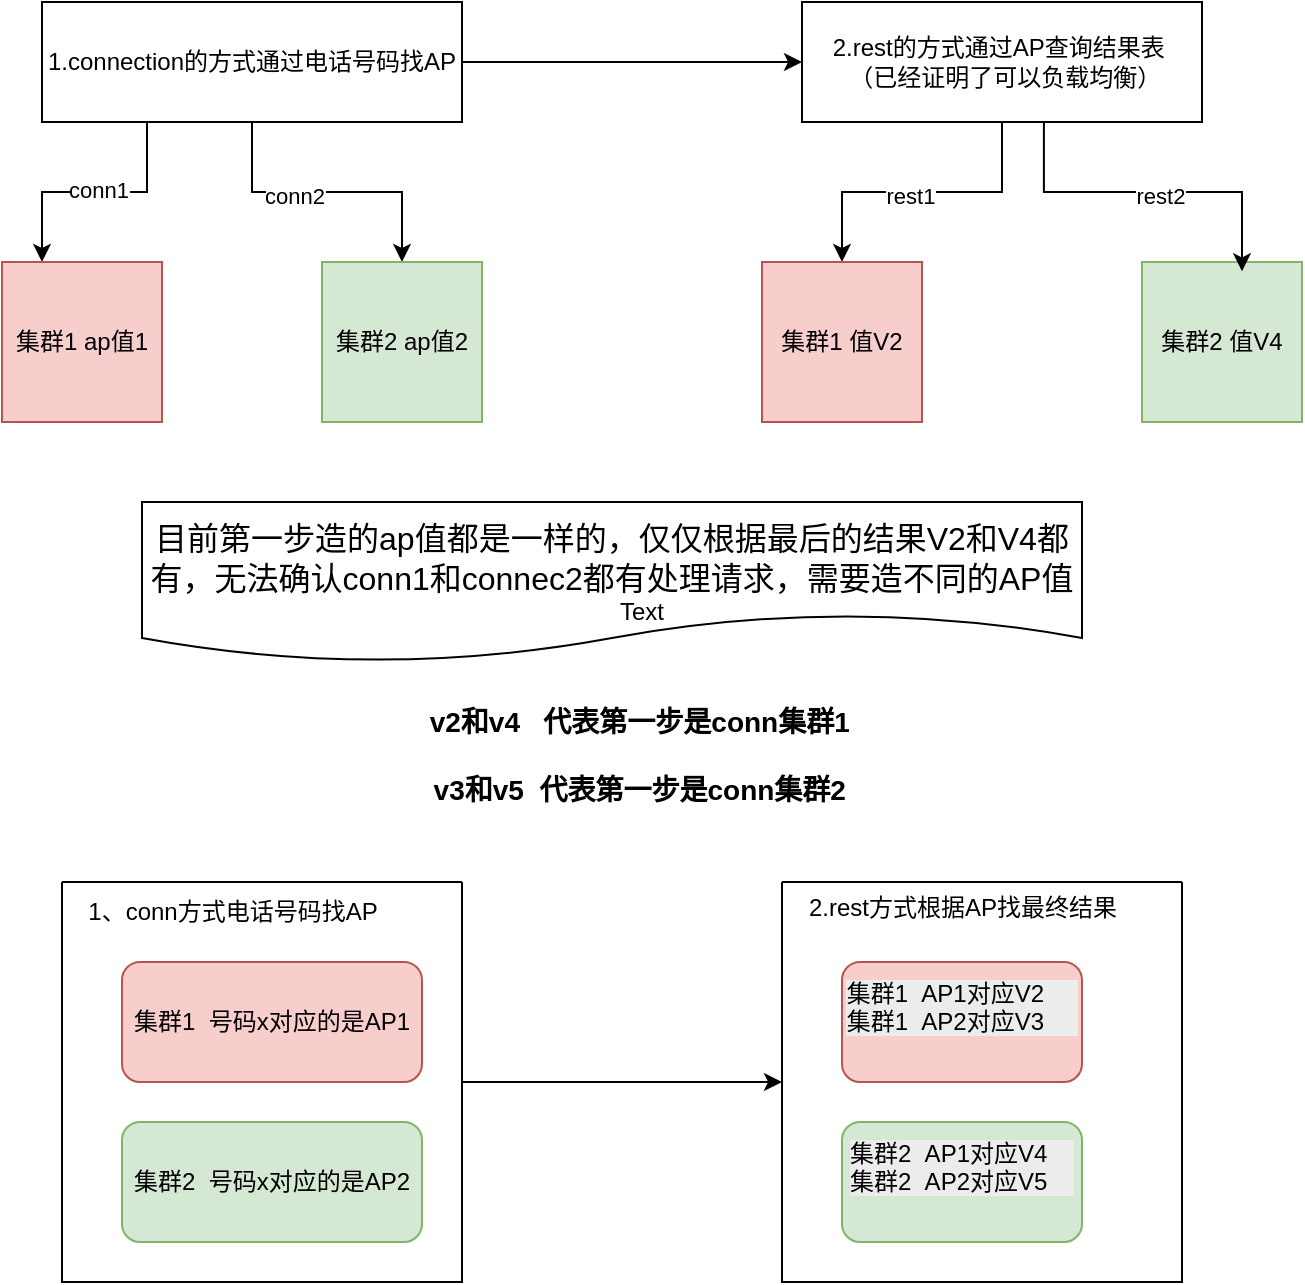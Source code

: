<mxfile version="26.2.12">
  <diagram name="第 1 页" id="8o7UcqT5gR5OmiEXhHoG">
    <mxGraphModel dx="1215" dy="657" grid="1" gridSize="10" guides="1" tooltips="1" connect="1" arrows="1" fold="1" page="1" pageScale="1" pageWidth="827" pageHeight="1169" math="0" shadow="0">
      <root>
        <mxCell id="0" />
        <mxCell id="1" parent="0" />
        <mxCell id="f5Mhd6XvQ6sr-KnToCeB-28" style="edgeStyle=orthogonalEdgeStyle;rounded=0;orthogonalLoop=1;jettySize=auto;html=1;exitX=0.5;exitY=1;exitDx=0;exitDy=0;entryX=0.5;entryY=0;entryDx=0;entryDy=0;" parent="1" source="f5Mhd6XvQ6sr-KnToCeB-2" target="f5Mhd6XvQ6sr-KnToCeB-14" edge="1">
          <mxGeometry relative="1" as="geometry" />
        </mxCell>
        <mxCell id="f5Mhd6XvQ6sr-KnToCeB-40" value="rest1" style="edgeLabel;html=1;align=center;verticalAlign=middle;resizable=0;points=[];" parent="f5Mhd6XvQ6sr-KnToCeB-28" vertex="1" connectable="0">
          <mxGeometry x="0.089" y="2" relative="1" as="geometry">
            <mxPoint as="offset" />
          </mxGeometry>
        </mxCell>
        <mxCell id="f5Mhd6XvQ6sr-KnToCeB-2" value="2.rest的方式通过AP查询结果表&amp;nbsp; &amp;nbsp;（已经证明了可以负载均衡）" style="rounded=0;whiteSpace=wrap;html=1;" parent="1" vertex="1">
          <mxGeometry x="490" y="240" width="200" height="60" as="geometry" />
        </mxCell>
        <mxCell id="f5Mhd6XvQ6sr-KnToCeB-8" style="edgeStyle=orthogonalEdgeStyle;rounded=0;orthogonalLoop=1;jettySize=auto;html=1;exitX=1;exitY=0.5;exitDx=0;exitDy=0;entryX=0;entryY=0.5;entryDx=0;entryDy=0;" parent="1" source="f5Mhd6XvQ6sr-KnToCeB-6" target="f5Mhd6XvQ6sr-KnToCeB-2" edge="1">
          <mxGeometry relative="1" as="geometry" />
        </mxCell>
        <mxCell id="f5Mhd6XvQ6sr-KnToCeB-21" style="edgeStyle=orthogonalEdgeStyle;rounded=0;orthogonalLoop=1;jettySize=auto;html=1;exitX=0.5;exitY=1;exitDx=0;exitDy=0;entryX=0.5;entryY=0;entryDx=0;entryDy=0;" parent="1" source="f5Mhd6XvQ6sr-KnToCeB-6" target="f5Mhd6XvQ6sr-KnToCeB-13" edge="1">
          <mxGeometry relative="1" as="geometry" />
        </mxCell>
        <mxCell id="f5Mhd6XvQ6sr-KnToCeB-33" value="conn2" style="edgeLabel;html=1;align=center;verticalAlign=middle;resizable=0;points=[];" parent="f5Mhd6XvQ6sr-KnToCeB-21" vertex="1" connectable="0">
          <mxGeometry x="-0.237" y="-2" relative="1" as="geometry">
            <mxPoint as="offset" />
          </mxGeometry>
        </mxCell>
        <mxCell id="f5Mhd6XvQ6sr-KnToCeB-38" style="edgeStyle=orthogonalEdgeStyle;rounded=0;orthogonalLoop=1;jettySize=auto;html=1;exitX=0.25;exitY=1;exitDx=0;exitDy=0;entryX=0.25;entryY=0;entryDx=0;entryDy=0;" parent="1" source="f5Mhd6XvQ6sr-KnToCeB-6" target="f5Mhd6XvQ6sr-KnToCeB-12" edge="1">
          <mxGeometry relative="1" as="geometry" />
        </mxCell>
        <mxCell id="f5Mhd6XvQ6sr-KnToCeB-39" value="conn1" style="edgeLabel;html=1;align=center;verticalAlign=middle;resizable=0;points=[];" parent="f5Mhd6XvQ6sr-KnToCeB-38" vertex="1" connectable="0">
          <mxGeometry x="-0.018" y="-1" relative="1" as="geometry">
            <mxPoint as="offset" />
          </mxGeometry>
        </mxCell>
        <mxCell id="f5Mhd6XvQ6sr-KnToCeB-6" value="1.connection的方式通过电话号码找AP" style="rounded=0;whiteSpace=wrap;html=1;" parent="1" vertex="1">
          <mxGeometry x="110" y="240" width="210" height="60" as="geometry" />
        </mxCell>
        <mxCell id="f5Mhd6XvQ6sr-KnToCeB-12" value="集群1 ap值1" style="whiteSpace=wrap;html=1;aspect=fixed;fillColor=#f8cecc;strokeColor=#b85450;" parent="1" vertex="1">
          <mxGeometry x="90" y="370" width="80" height="80" as="geometry" />
        </mxCell>
        <mxCell id="f5Mhd6XvQ6sr-KnToCeB-13" value="集群2 ap值2" style="whiteSpace=wrap;html=1;aspect=fixed;fillColor=#d5e8d4;strokeColor=#82b366;" parent="1" vertex="1">
          <mxGeometry x="250" y="370" width="80" height="80" as="geometry" />
        </mxCell>
        <mxCell id="f5Mhd6XvQ6sr-KnToCeB-14" value="集群1 值V2" style="whiteSpace=wrap;html=1;aspect=fixed;fillColor=#f8cecc;strokeColor=#b85450;" parent="1" vertex="1">
          <mxGeometry x="470" y="370" width="80" height="80" as="geometry" />
        </mxCell>
        <mxCell id="f5Mhd6XvQ6sr-KnToCeB-15" value="集群2 值V4" style="whiteSpace=wrap;html=1;aspect=fixed;fillColor=#d5e8d4;strokeColor=#82b366;" parent="1" vertex="1">
          <mxGeometry x="660" y="370" width="80" height="80" as="geometry" />
        </mxCell>
        <mxCell id="f5Mhd6XvQ6sr-KnToCeB-31" style="edgeStyle=orthogonalEdgeStyle;rounded=0;orthogonalLoop=1;jettySize=auto;html=1;exitX=0.5;exitY=1;exitDx=0;exitDy=0;entryX=0.613;entryY=0.058;entryDx=0;entryDy=0;entryPerimeter=0;" parent="1" edge="1">
          <mxGeometry relative="1" as="geometry">
            <mxPoint x="620.96" y="300" as="sourcePoint" />
            <mxPoint x="710" y="374.64" as="targetPoint" />
            <Array as="points">
              <mxPoint x="610.96" y="300" />
              <mxPoint x="610.96" y="335" />
              <mxPoint x="709.96" y="335" />
            </Array>
          </mxGeometry>
        </mxCell>
        <mxCell id="f5Mhd6XvQ6sr-KnToCeB-41" value="rest2" style="edgeLabel;html=1;align=center;verticalAlign=middle;resizable=0;points=[];" parent="f5Mhd6XvQ6sr-KnToCeB-31" vertex="1" connectable="0">
          <mxGeometry x="0.114" y="-2" relative="1" as="geometry">
            <mxPoint as="offset" />
          </mxGeometry>
        </mxCell>
        <mxCell id="f5Mhd6XvQ6sr-KnToCeB-43" value="&lt;font&gt;目前第一步造的ap值都是一样的，仅仅根据最后的结果V2和V4都有，无法确认conn1和connec2都有处理请求，需要造不同的AP值&lt;/font&gt;" style="shape=document;whiteSpace=wrap;html=1;boundedLbl=1;fontSize=16;" parent="1" vertex="1">
          <mxGeometry x="160" y="490" width="470" height="80" as="geometry" />
        </mxCell>
        <mxCell id="csJ0kRCY4yboLNJ_zuVV-16" style="edgeStyle=orthogonalEdgeStyle;rounded=0;orthogonalLoop=1;jettySize=auto;html=1;exitX=1;exitY=0.5;exitDx=0;exitDy=0;entryX=0;entryY=0.5;entryDx=0;entryDy=0;" edge="1" parent="1" source="csJ0kRCY4yboLNJ_zuVV-1" target="csJ0kRCY4yboLNJ_zuVV-2">
          <mxGeometry relative="1" as="geometry" />
        </mxCell>
        <mxCell id="csJ0kRCY4yboLNJ_zuVV-1" value="" style="swimlane;startSize=0;" vertex="1" parent="1">
          <mxGeometry x="120" y="680" width="200" height="200" as="geometry" />
        </mxCell>
        <mxCell id="csJ0kRCY4yboLNJ_zuVV-5" value="1、conn方式电话号码找AP" style="text;html=1;align=center;verticalAlign=middle;resizable=0;points=[];autosize=1;strokeColor=none;fillColor=none;" vertex="1" parent="csJ0kRCY4yboLNJ_zuVV-1">
          <mxGeometry width="170" height="30" as="geometry" />
        </mxCell>
        <mxCell id="csJ0kRCY4yboLNJ_zuVV-6" value="集群1&amp;nbsp; 号码x对应的是AP1" style="rounded=1;whiteSpace=wrap;html=1;fillColor=#f8cecc;strokeColor=#b85450;" vertex="1" parent="csJ0kRCY4yboLNJ_zuVV-1">
          <mxGeometry x="30" y="40" width="150" height="60" as="geometry" />
        </mxCell>
        <mxCell id="csJ0kRCY4yboLNJ_zuVV-7" value="集群2&amp;nbsp; 号码x对应的是AP2" style="rounded=1;whiteSpace=wrap;html=1;fillColor=#d5e8d4;strokeColor=#82b366;" vertex="1" parent="csJ0kRCY4yboLNJ_zuVV-1">
          <mxGeometry x="30" y="120" width="150" height="60" as="geometry" />
        </mxCell>
        <mxCell id="csJ0kRCY4yboLNJ_zuVV-2" value="" style="swimlane;startSize=0;" vertex="1" parent="1">
          <mxGeometry x="480" y="680" width="200" height="200" as="geometry">
            <mxRectangle x="490" y="640" width="50" height="40" as="alternateBounds" />
          </mxGeometry>
        </mxCell>
        <mxCell id="csJ0kRCY4yboLNJ_zuVV-8" value="&lt;span style=&quot;color: rgb(0, 0, 0); font-family: Helvetica; font-size: 12px; font-style: normal; font-variant-ligatures: normal; font-variant-caps: normal; font-weight: 400; letter-spacing: normal; orphans: 2; text-align: center; text-indent: 0px; text-transform: none; widows: 2; word-spacing: 0px; -webkit-text-stroke-width: 0px; white-space: normal; background-color: rgb(236, 236, 236); text-decoration-thickness: initial; text-decoration-style: initial; text-decoration-color: initial; float: none; display: inline !important;&quot;&gt;集群1&amp;nbsp; AP1对应V2&amp;nbsp; &amp;nbsp; &amp;nbsp; 集群1&amp;nbsp; AP2对应V3&amp;nbsp; &amp;nbsp; &amp;nbsp;&lt;/span&gt;&lt;div&gt;&lt;br&gt;&lt;/div&gt;" style="rounded=1;whiteSpace=wrap;html=1;fillColor=#f8cecc;strokeColor=#b85450;" vertex="1" parent="csJ0kRCY4yboLNJ_zuVV-2">
          <mxGeometry x="30" y="40" width="120" height="60" as="geometry" />
        </mxCell>
        <mxCell id="csJ0kRCY4yboLNJ_zuVV-10" value="2.rest方式根据AP找最终结果&lt;div&gt;&lt;br&gt;&lt;/div&gt;" style="text;html=1;align=center;verticalAlign=middle;resizable=0;points=[];autosize=1;strokeColor=none;fillColor=none;" vertex="1" parent="csJ0kRCY4yboLNJ_zuVV-2">
          <mxGeometry width="180" height="40" as="geometry" />
        </mxCell>
        <mxCell id="csJ0kRCY4yboLNJ_zuVV-13" value="&lt;span style=&quot;color: rgb(0, 0, 0); font-family: Helvetica; font-size: 12px; font-style: normal; font-variant-ligatures: normal; font-variant-caps: normal; font-weight: 400; letter-spacing: normal; orphans: 2; text-align: center; text-indent: 0px; text-transform: none; widows: 2; word-spacing: 0px; -webkit-text-stroke-width: 0px; white-space: normal; background-color: rgb(236, 236, 236); text-decoration-thickness: initial; text-decoration-style: initial; text-decoration-color: initial; float: none; display: inline !important;&quot;&gt;集群2&amp;nbsp; AP1对应V4 &amp;nbsp; &amp;nbsp; 集群2&amp;nbsp; AP2对应V5 &amp;nbsp; &amp;nbsp;&lt;/span&gt;&lt;div&gt;&lt;br&gt;&lt;/div&gt;" style="rounded=1;whiteSpace=wrap;html=1;fillColor=#d5e8d4;strokeColor=#82b366;" vertex="1" parent="csJ0kRCY4yboLNJ_zuVV-2">
          <mxGeometry x="30" y="120" width="120" height="60" as="geometry" />
        </mxCell>
        <mxCell id="csJ0kRCY4yboLNJ_zuVV-17" value="Text" style="text;html=1;align=center;verticalAlign=middle;whiteSpace=wrap;rounded=0;" vertex="1" parent="1">
          <mxGeometry x="380" y="530" width="60" height="30" as="geometry" />
        </mxCell>
        <mxCell id="csJ0kRCY4yboLNJ_zuVV-18" value="&lt;b&gt;&amp;nbsp; &amp;nbsp;v2和v4&amp;nbsp; &amp;nbsp;代表第一步是conn集群1&amp;nbsp; &amp;nbsp; &amp;nbsp; &amp;nbsp; &amp;nbsp; &amp;nbsp; &amp;nbsp; &amp;nbsp; &amp;nbsp; &amp;nbsp; &amp;nbsp; &amp;nbsp;&lt;/b&gt;&lt;div&gt;&lt;b&gt;&amp;nbsp; v3和v5&amp;nbsp; 代表第一步是conn集群2&lt;/b&gt;&lt;div&gt;&lt;br&gt;&lt;/div&gt;&lt;/div&gt;" style="text;html=1;align=center;verticalAlign=middle;whiteSpace=wrap;rounded=0;fontSize=14;" vertex="1" parent="1">
          <mxGeometry x="290" y="585" width="230" height="80" as="geometry" />
        </mxCell>
      </root>
    </mxGraphModel>
  </diagram>
</mxfile>
